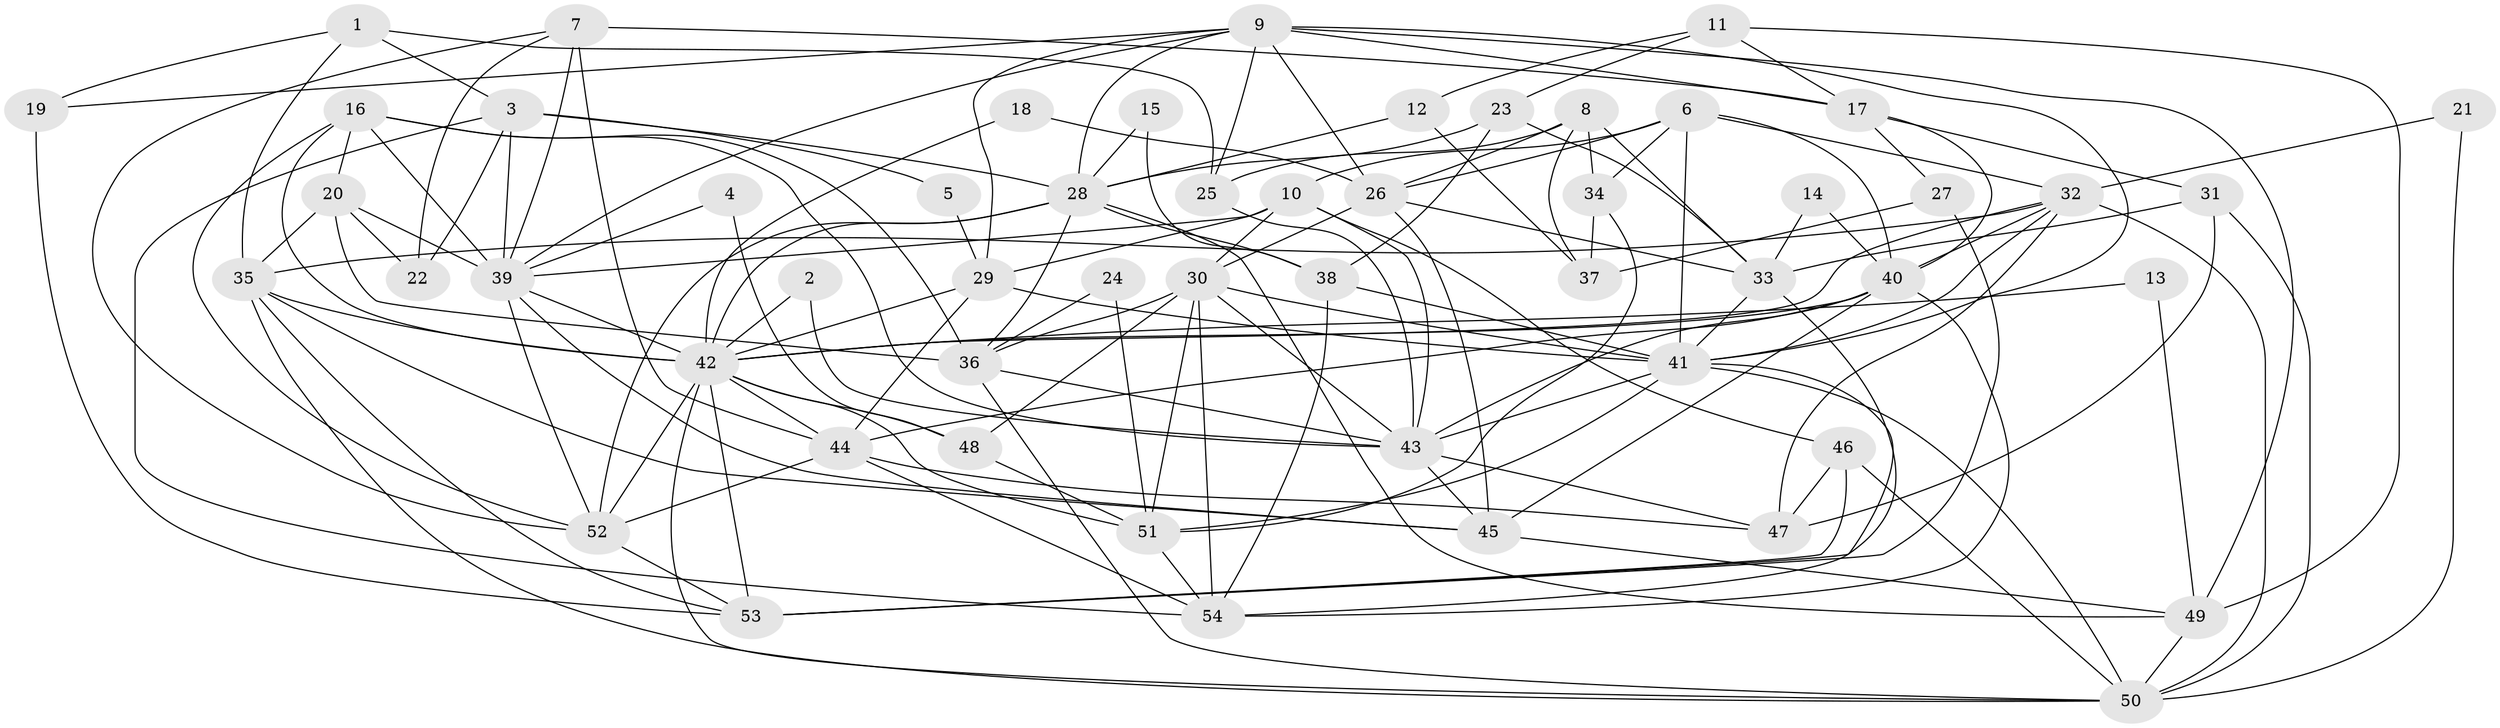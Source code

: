 // original degree distribution, {4: 0.2962962962962963, 2: 0.1388888888888889, 6: 0.10185185185185185, 3: 0.25, 5: 0.16666666666666666, 7: 0.027777777777777776, 8: 0.018518518518518517}
// Generated by graph-tools (version 1.1) at 2025/50/03/09/25 03:50:07]
// undirected, 54 vertices, 151 edges
graph export_dot {
graph [start="1"]
  node [color=gray90,style=filled];
  1;
  2;
  3;
  4;
  5;
  6;
  7;
  8;
  9;
  10;
  11;
  12;
  13;
  14;
  15;
  16;
  17;
  18;
  19;
  20;
  21;
  22;
  23;
  24;
  25;
  26;
  27;
  28;
  29;
  30;
  31;
  32;
  33;
  34;
  35;
  36;
  37;
  38;
  39;
  40;
  41;
  42;
  43;
  44;
  45;
  46;
  47;
  48;
  49;
  50;
  51;
  52;
  53;
  54;
  1 -- 3 [weight=1.0];
  1 -- 19 [weight=1.0];
  1 -- 25 [weight=1.0];
  1 -- 35 [weight=1.0];
  2 -- 42 [weight=1.0];
  2 -- 43 [weight=1.0];
  3 -- 5 [weight=1.0];
  3 -- 22 [weight=1.0];
  3 -- 28 [weight=2.0];
  3 -- 39 [weight=1.0];
  3 -- 54 [weight=1.0];
  4 -- 39 [weight=1.0];
  4 -- 48 [weight=1.0];
  5 -- 29 [weight=1.0];
  6 -- 10 [weight=1.0];
  6 -- 26 [weight=1.0];
  6 -- 32 [weight=1.0];
  6 -- 34 [weight=1.0];
  6 -- 40 [weight=1.0];
  6 -- 41 [weight=1.0];
  7 -- 17 [weight=1.0];
  7 -- 22 [weight=1.0];
  7 -- 39 [weight=1.0];
  7 -- 44 [weight=1.0];
  7 -- 52 [weight=1.0];
  8 -- 25 [weight=1.0];
  8 -- 26 [weight=1.0];
  8 -- 33 [weight=1.0];
  8 -- 34 [weight=1.0];
  8 -- 37 [weight=1.0];
  9 -- 17 [weight=1.0];
  9 -- 19 [weight=1.0];
  9 -- 25 [weight=1.0];
  9 -- 26 [weight=1.0];
  9 -- 28 [weight=1.0];
  9 -- 29 [weight=1.0];
  9 -- 39 [weight=1.0];
  9 -- 41 [weight=1.0];
  9 -- 49 [weight=1.0];
  10 -- 29 [weight=1.0];
  10 -- 30 [weight=1.0];
  10 -- 39 [weight=1.0];
  10 -- 43 [weight=1.0];
  10 -- 46 [weight=1.0];
  11 -- 12 [weight=1.0];
  11 -- 17 [weight=1.0];
  11 -- 23 [weight=1.0];
  11 -- 49 [weight=1.0];
  12 -- 28 [weight=1.0];
  12 -- 37 [weight=1.0];
  13 -- 42 [weight=1.0];
  13 -- 49 [weight=1.0];
  14 -- 33 [weight=1.0];
  14 -- 40 [weight=1.0];
  15 -- 28 [weight=1.0];
  15 -- 38 [weight=1.0];
  16 -- 20 [weight=1.0];
  16 -- 36 [weight=1.0];
  16 -- 39 [weight=1.0];
  16 -- 42 [weight=1.0];
  16 -- 43 [weight=1.0];
  16 -- 52 [weight=1.0];
  17 -- 27 [weight=1.0];
  17 -- 31 [weight=1.0];
  17 -- 40 [weight=1.0];
  18 -- 26 [weight=1.0];
  18 -- 42 [weight=1.0];
  19 -- 53 [weight=1.0];
  20 -- 22 [weight=1.0];
  20 -- 35 [weight=2.0];
  20 -- 36 [weight=2.0];
  20 -- 39 [weight=1.0];
  21 -- 32 [weight=1.0];
  21 -- 50 [weight=1.0];
  23 -- 28 [weight=1.0];
  23 -- 33 [weight=1.0];
  23 -- 38 [weight=1.0];
  24 -- 36 [weight=1.0];
  24 -- 51 [weight=1.0];
  25 -- 43 [weight=1.0];
  26 -- 30 [weight=1.0];
  26 -- 33 [weight=1.0];
  26 -- 45 [weight=1.0];
  27 -- 37 [weight=1.0];
  27 -- 53 [weight=1.0];
  28 -- 36 [weight=1.0];
  28 -- 38 [weight=1.0];
  28 -- 42 [weight=1.0];
  28 -- 49 [weight=1.0];
  28 -- 52 [weight=1.0];
  29 -- 41 [weight=1.0];
  29 -- 42 [weight=1.0];
  29 -- 44 [weight=1.0];
  30 -- 36 [weight=1.0];
  30 -- 41 [weight=1.0];
  30 -- 43 [weight=1.0];
  30 -- 48 [weight=1.0];
  30 -- 51 [weight=1.0];
  30 -- 54 [weight=1.0];
  31 -- 33 [weight=1.0];
  31 -- 47 [weight=1.0];
  31 -- 50 [weight=1.0];
  32 -- 35 [weight=1.0];
  32 -- 40 [weight=1.0];
  32 -- 41 [weight=1.0];
  32 -- 42 [weight=1.0];
  32 -- 47 [weight=1.0];
  32 -- 50 [weight=1.0];
  33 -- 41 [weight=1.0];
  33 -- 53 [weight=1.0];
  34 -- 37 [weight=1.0];
  34 -- 51 [weight=1.0];
  35 -- 42 [weight=1.0];
  35 -- 45 [weight=1.0];
  35 -- 50 [weight=1.0];
  35 -- 53 [weight=1.0];
  36 -- 43 [weight=1.0];
  36 -- 50 [weight=1.0];
  38 -- 41 [weight=1.0];
  38 -- 54 [weight=1.0];
  39 -- 42 [weight=1.0];
  39 -- 45 [weight=1.0];
  39 -- 52 [weight=1.0];
  40 -- 42 [weight=1.0];
  40 -- 43 [weight=1.0];
  40 -- 44 [weight=1.0];
  40 -- 45 [weight=1.0];
  40 -- 54 [weight=1.0];
  41 -- 43 [weight=1.0];
  41 -- 50 [weight=1.0];
  41 -- 51 [weight=1.0];
  41 -- 54 [weight=1.0];
  42 -- 44 [weight=1.0];
  42 -- 48 [weight=1.0];
  42 -- 50 [weight=1.0];
  42 -- 51 [weight=1.0];
  42 -- 52 [weight=1.0];
  42 -- 53 [weight=1.0];
  43 -- 45 [weight=1.0];
  43 -- 47 [weight=1.0];
  44 -- 47 [weight=1.0];
  44 -- 52 [weight=1.0];
  44 -- 54 [weight=1.0];
  45 -- 49 [weight=1.0];
  46 -- 47 [weight=1.0];
  46 -- 50 [weight=1.0];
  46 -- 53 [weight=1.0];
  48 -- 51 [weight=1.0];
  49 -- 50 [weight=1.0];
  51 -- 54 [weight=1.0];
  52 -- 53 [weight=1.0];
}
